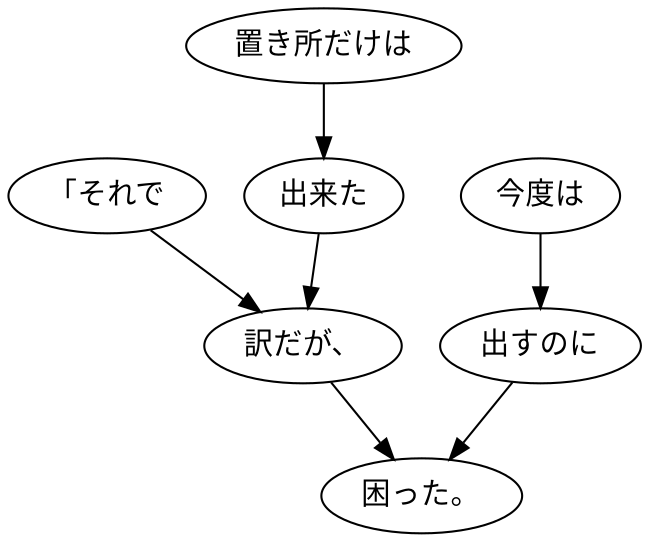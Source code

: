 digraph graph8198 {
	node0 [label="「それで"];
	node1 [label="置き所だけは"];
	node2 [label="出来た"];
	node3 [label="訳だが、"];
	node4 [label="今度は"];
	node5 [label="出すのに"];
	node6 [label="困った。"];
	node0 -> node3;
	node1 -> node2;
	node2 -> node3;
	node3 -> node6;
	node4 -> node5;
	node5 -> node6;
}
